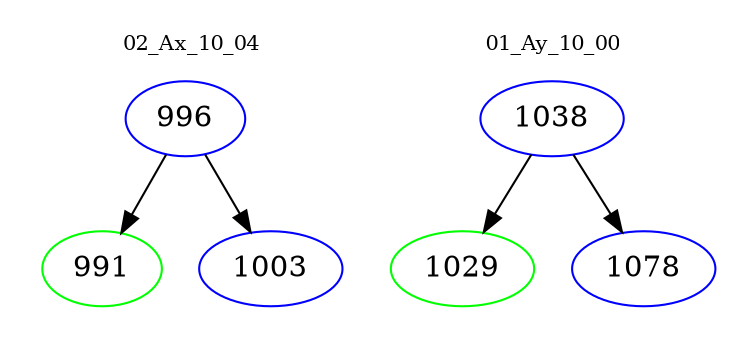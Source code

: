 digraph{
subgraph cluster_0 {
color = white
label = "02_Ax_10_04";
fontsize=10;
T0_996 [label="996", color="blue"]
T0_996 -> T0_991 [color="black"]
T0_991 [label="991", color="green"]
T0_996 -> T0_1003 [color="black"]
T0_1003 [label="1003", color="blue"]
}
subgraph cluster_1 {
color = white
label = "01_Ay_10_00";
fontsize=10;
T1_1038 [label="1038", color="blue"]
T1_1038 -> T1_1029 [color="black"]
T1_1029 [label="1029", color="green"]
T1_1038 -> T1_1078 [color="black"]
T1_1078 [label="1078", color="blue"]
}
}
